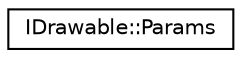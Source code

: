 digraph "Graphical Class Hierarchy"
{
 // LATEX_PDF_SIZE
  edge [fontname="Helvetica",fontsize="10",labelfontname="Helvetica",labelfontsize="10"];
  node [fontname="Helvetica",fontsize="10",shape=record];
  rankdir="LR";
  Node0 [label="IDrawable::Params",height=0.2,width=0.4,color="black", fillcolor="white", style="filled",URL="$structIDrawable_1_1Params.html",tooltip=" "];
}
